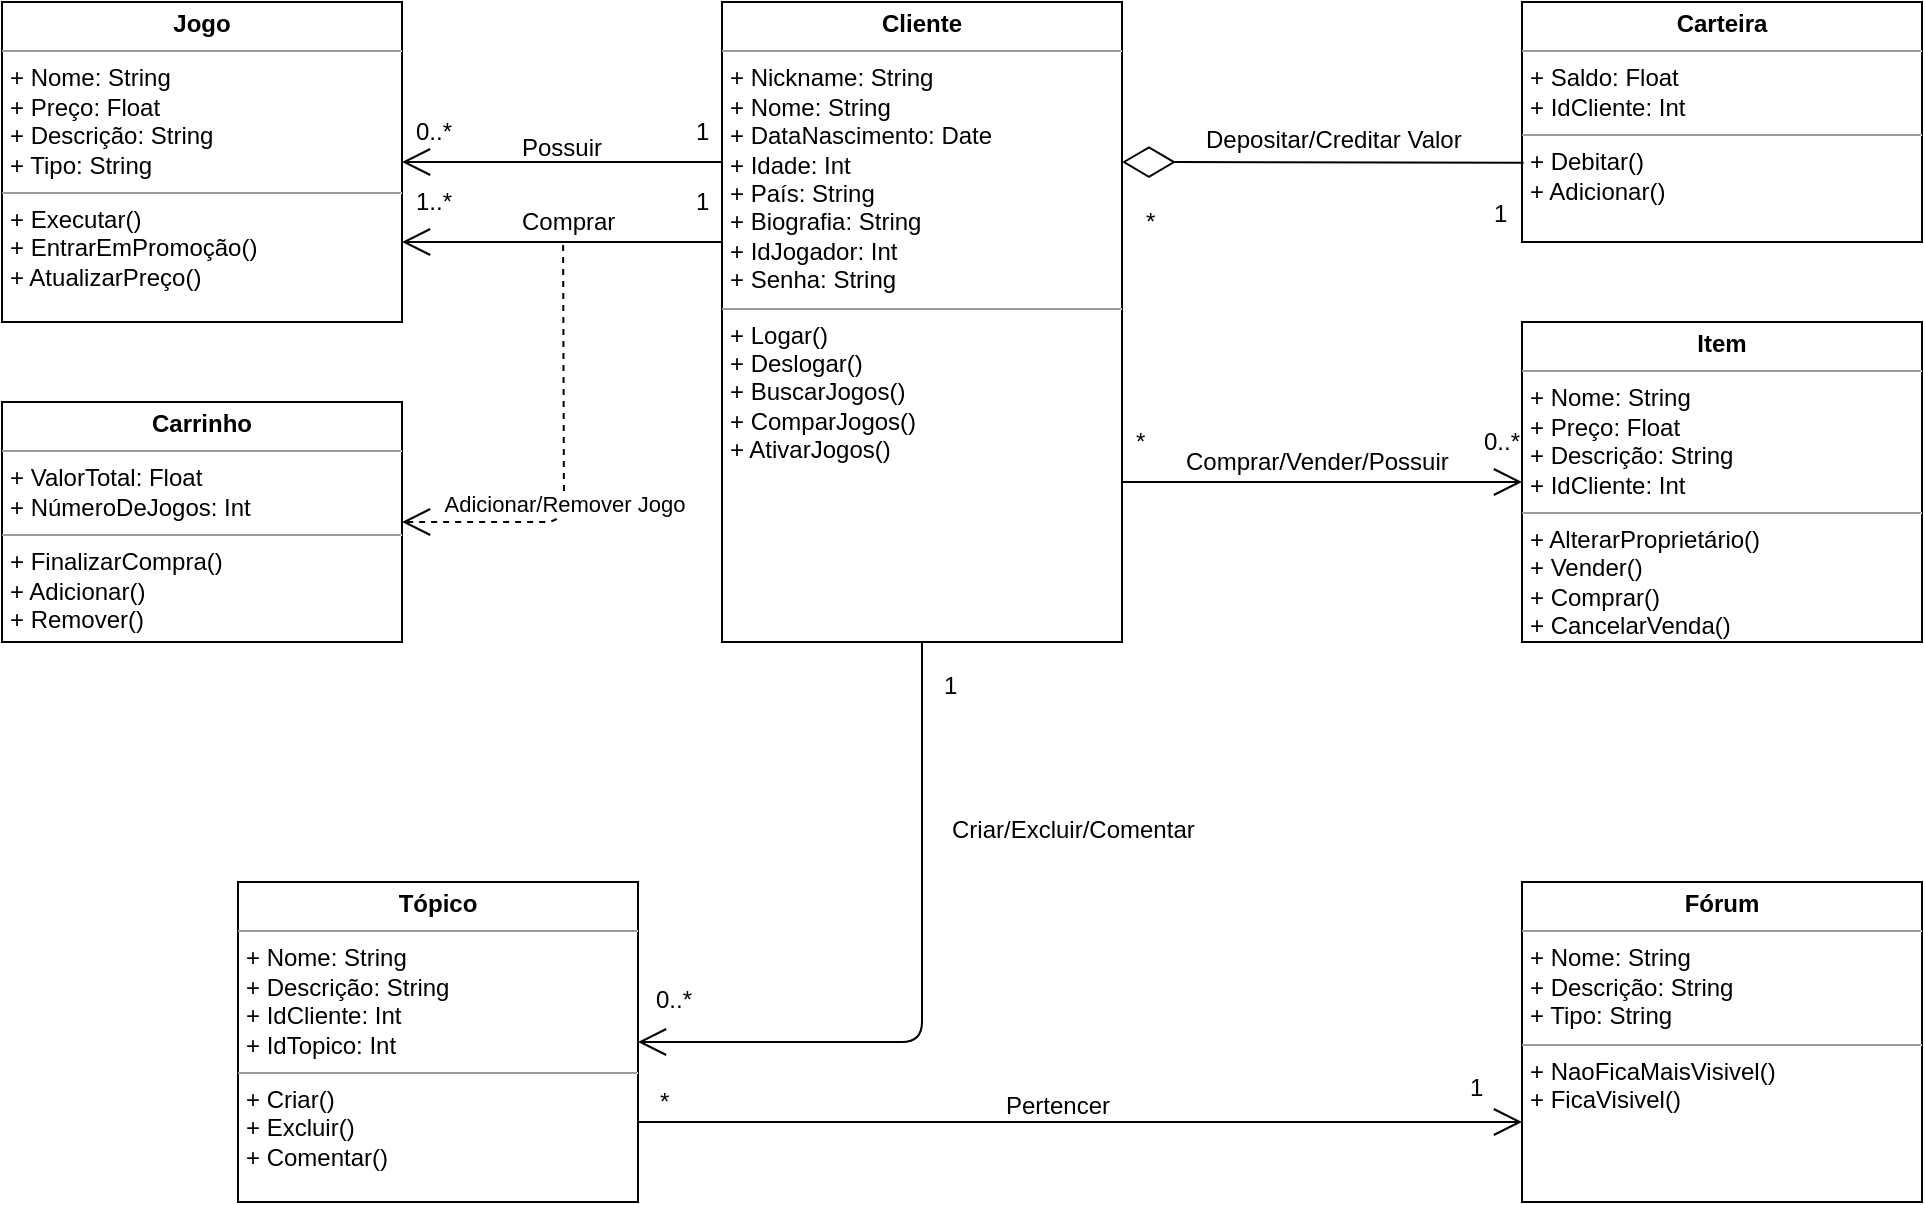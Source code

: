 <mxfile version="12.3.2" type="device" pages="2"><diagram id="l7jQZJ3xaO9dlrZFXd0_" name="Page-1"><mxGraphModel dx="1422" dy="840" grid="1" gridSize="10" guides="1" tooltips="1" connect="1" arrows="1" fold="1" page="1" pageScale="1" pageWidth="1400" pageHeight="850" math="0" shadow="0"><root><mxCell id="0"/><mxCell id="1" parent="0"/><mxCell id="XkHssPdy6YSDoEa4cmkI-1" value="&lt;p style=&quot;margin: 0px ; margin-top: 4px ; text-align: center&quot;&gt;&lt;b&gt;Cliente&lt;/b&gt;&lt;/p&gt;&lt;hr size=&quot;1&quot;&gt;&lt;p style=&quot;margin: 0px ; margin-left: 4px&quot;&gt;+ Nickname: String&lt;br&gt;+ Nome: String&lt;br&gt;+ DataNascimento: Date&lt;br&gt;+ Idade: Int&lt;br&gt;+ País: String&lt;br&gt;+ Biografia: String&lt;br&gt;+ IdJogador: Int&lt;br&gt;+ Senha: String&lt;/p&gt;&lt;hr size=&quot;1&quot;&gt;&lt;p style=&quot;margin: 0px ; margin-left: 4px&quot;&gt;+ Logar()&lt;/p&gt;&lt;p style=&quot;margin: 0px ; margin-left: 4px&quot;&gt;+ Deslogar()&lt;br&gt;+ BuscarJogos()&lt;br&gt;+ ComparJogos()&lt;br&gt;+ AtivarJogos()&lt;br&gt;&lt;/p&gt;" style="verticalAlign=top;align=left;overflow=fill;fontSize=12;fontFamily=Helvetica;html=1;" parent="1" vertex="1"><mxGeometry x="400" y="40" width="200" height="320" as="geometry"/></mxCell><mxCell id="XkHssPdy6YSDoEa4cmkI-2" value="&lt;p style=&quot;margin: 0px ; margin-top: 4px ; text-align: center&quot;&gt;&lt;b&gt;Carteira&lt;/b&gt;&lt;/p&gt;&lt;hr size=&quot;1&quot;&gt;&lt;p style=&quot;margin: 0px ; margin-left: 4px&quot;&gt;+ Saldo: Float&lt;br&gt;+ IdCliente: Int&lt;/p&gt;&lt;hr size=&quot;1&quot;&gt;&lt;p style=&quot;margin: 0px ; margin-left: 4px&quot;&gt;+ Debitar()&lt;br&gt;+ Adicionar()&lt;/p&gt;" style="verticalAlign=top;align=left;overflow=fill;fontSize=12;fontFamily=Helvetica;html=1;" parent="1" vertex="1"><mxGeometry x="800" y="40" width="200" height="120" as="geometry"/></mxCell><mxCell id="XkHssPdy6YSDoEa4cmkI-3" value="&lt;p style=&quot;margin: 0px ; margin-top: 4px ; text-align: center&quot;&gt;&lt;b&gt;Carrinho&lt;/b&gt;&lt;/p&gt;&lt;hr size=&quot;1&quot;&gt;&lt;p style=&quot;margin: 0px ; margin-left: 4px&quot;&gt;+ ValorTotal: Float&lt;br&gt;+ NúmeroDeJogos: Int&lt;/p&gt;&lt;hr size=&quot;1&quot;&gt;&lt;p style=&quot;margin: 0px ; margin-left: 4px&quot;&gt;+ FinalizarCompra()&lt;br&gt;+ Adicionar()&lt;br&gt;+ Remover()&lt;/p&gt;" style="verticalAlign=top;align=left;overflow=fill;fontSize=12;fontFamily=Helvetica;html=1;" parent="1" vertex="1"><mxGeometry x="40" y="240" width="200" height="120" as="geometry"/></mxCell><mxCell id="XkHssPdy6YSDoEa4cmkI-4" value="&lt;p style=&quot;margin: 0px ; margin-top: 4px ; text-align: center&quot;&gt;&lt;b&gt;Jogo&lt;/b&gt;&lt;/p&gt;&lt;hr size=&quot;1&quot;&gt;&lt;p style=&quot;margin: 0px ; margin-left: 4px&quot;&gt;+ Nome: String&lt;br&gt;+ Preço: Float&lt;br&gt;+ Descrição: String&lt;br&gt;+ Tipo: String&lt;/p&gt;&lt;hr size=&quot;1&quot;&gt;&lt;p style=&quot;margin: 0px ; margin-left: 4px&quot;&gt;+ Executar()&lt;br&gt;+ EntrarEmPromoção()&lt;br&gt;+ AtualizarPreço()&lt;/p&gt;" style="verticalAlign=top;align=left;overflow=fill;fontSize=12;fontFamily=Helvetica;html=1;" parent="1" vertex="1"><mxGeometry x="40" y="40" width="200" height="160" as="geometry"/></mxCell><mxCell id="XkHssPdy6YSDoEa4cmkI-5" value="&lt;p style=&quot;margin: 0px ; margin-top: 4px ; text-align: center&quot;&gt;&lt;b&gt;Tópico&lt;/b&gt;&lt;/p&gt;&lt;hr size=&quot;1&quot;&gt;&lt;p style=&quot;margin: 0px ; margin-left: 4px&quot;&gt;+ Nome: String&lt;br&gt;+ Descrição: String&lt;br&gt;+ IdCliente: Int&lt;br&gt;+ IdTopico: Int&lt;/p&gt;&lt;hr size=&quot;1&quot;&gt;&lt;p style=&quot;margin: 0px ; margin-left: 4px&quot;&gt;+ Criar()&lt;br&gt;+ Excluir()&lt;br&gt;+ Comentar()&lt;br&gt;&lt;br&gt;&lt;/p&gt;" style="verticalAlign=top;align=left;overflow=fill;fontSize=12;fontFamily=Helvetica;html=1;" parent="1" vertex="1"><mxGeometry x="158" y="480" width="200" height="160" as="geometry"/></mxCell><mxCell id="XkHssPdy6YSDoEa4cmkI-6" value="&lt;p style=&quot;margin: 0px ; margin-top: 4px ; text-align: center&quot;&gt;&lt;b&gt;Item&lt;/b&gt;&lt;/p&gt;&lt;hr size=&quot;1&quot;&gt;&lt;p style=&quot;margin: 0px ; margin-left: 4px&quot;&gt;+ Nome: String&lt;br&gt;+ Preço: Float&lt;br&gt;+ Descrição: String&lt;br&gt;+ IdCliente: Int&lt;/p&gt;&lt;hr size=&quot;1&quot;&gt;&lt;p style=&quot;margin: 0px ; margin-left: 4px&quot;&gt;+ AlterarProprietário()&lt;br&gt;+ Vender()&lt;br&gt;+ Comprar()&lt;br&gt;+ CancelarVenda()&lt;/p&gt;" style="verticalAlign=top;align=left;overflow=fill;fontSize=12;fontFamily=Helvetica;html=1;" parent="1" vertex="1"><mxGeometry x="800" y="200" width="200" height="160" as="geometry"/></mxCell><mxCell id="XkHssPdy6YSDoEa4cmkI-7" value="&lt;p style=&quot;margin: 0px ; margin-top: 4px ; text-align: center&quot;&gt;&lt;b&gt;Fórum&lt;/b&gt;&lt;/p&gt;&lt;hr size=&quot;1&quot;&gt;&lt;p style=&quot;margin: 0px ; margin-left: 4px&quot;&gt;+ Nome: String&lt;br&gt;+ Descrição: String&lt;br&gt;+ Tipo: String&lt;/p&gt;&lt;hr size=&quot;1&quot;&gt;&lt;p style=&quot;margin: 0px ; margin-left: 4px&quot;&gt;+ NaoFicaMaisVisivel()&lt;br&gt;+ FicaVisivel()&lt;/p&gt;" style="verticalAlign=top;align=left;overflow=fill;fontSize=12;fontFamily=Helvetica;html=1;" parent="1" vertex="1"><mxGeometry x="800" y="480" width="200" height="160" as="geometry"/></mxCell><mxCell id="XkHssPdy6YSDoEa4cmkI-8" value="" style="endArrow=diamondThin;endFill=0;endSize=24;html=1;exitX=0.004;exitY=0.67;exitDx=0;exitDy=0;exitPerimeter=0;" parent="1" source="XkHssPdy6YSDoEa4cmkI-2" edge="1"><mxGeometry width="160" relative="1" as="geometry"><mxPoint x="610" y="190" as="sourcePoint"/><mxPoint x="600" y="120" as="targetPoint"/></mxGeometry></mxCell><mxCell id="XkHssPdy6YSDoEa4cmkI-9" value="Depositar/Creditar Valor" style="text;html=1;resizable=0;points=[];autosize=1;align=left;verticalAlign=top;spacingTop=-4;" parent="1" vertex="1"><mxGeometry x="640" y="99" width="140" height="20" as="geometry"/></mxCell><mxCell id="XkHssPdy6YSDoEa4cmkI-11" value="*" style="text;html=1;resizable=0;points=[];autosize=1;align=left;verticalAlign=top;spacingTop=-4;" parent="1" vertex="1"><mxGeometry x="610" y="140" width="20" height="20" as="geometry"/></mxCell><mxCell id="XkHssPdy6YSDoEa4cmkI-12" value="1" style="text;html=1;resizable=0;points=[];autosize=1;align=left;verticalAlign=top;spacingTop=-4;" parent="1" vertex="1"><mxGeometry x="784" y="136" width="20" height="20" as="geometry"/></mxCell><mxCell id="XkHssPdy6YSDoEa4cmkI-13" value="" style="endArrow=open;endFill=1;endSize=12;html=1;exitX=0;exitY=0.25;exitDx=0;exitDy=0;entryX=1;entryY=0.5;entryDx=0;entryDy=0;" parent="1" source="XkHssPdy6YSDoEa4cmkI-1" target="XkHssPdy6YSDoEa4cmkI-4" edge="1"><mxGeometry width="160" relative="1" as="geometry"><mxPoint x="260" y="120" as="sourcePoint"/><mxPoint x="420" y="120" as="targetPoint"/></mxGeometry></mxCell><mxCell id="XkHssPdy6YSDoEa4cmkI-14" value="Possuir" style="text;html=1;resizable=0;points=[];autosize=1;align=left;verticalAlign=top;spacingTop=-4;" parent="1" vertex="1"><mxGeometry x="298" y="103" width="60" height="20" as="geometry"/></mxCell><mxCell id="XkHssPdy6YSDoEa4cmkI-15" value="0..*" style="text;html=1;resizable=0;points=[];autosize=1;align=left;verticalAlign=top;spacingTop=-4;" parent="1" vertex="1"><mxGeometry x="245" y="95" width="30" height="20" as="geometry"/></mxCell><mxCell id="XkHssPdy6YSDoEa4cmkI-16" value="1" style="text;html=1;resizable=0;points=[];autosize=1;align=left;verticalAlign=top;spacingTop=-4;" parent="1" vertex="1"><mxGeometry x="385" y="95" width="20" height="20" as="geometry"/></mxCell><mxCell id="XkHssPdy6YSDoEa4cmkI-19" value="" style="endArrow=open;endFill=1;endSize=12;html=1;entryX=1;entryY=0.75;entryDx=0;entryDy=0;exitX=0.002;exitY=0.375;exitDx=0;exitDy=0;exitPerimeter=0;" parent="1" source="XkHssPdy6YSDoEa4cmkI-1" target="XkHssPdy6YSDoEa4cmkI-4" edge="1"><mxGeometry width="160" relative="1" as="geometry"><mxPoint x="397" y="160" as="sourcePoint"/><mxPoint x="242" y="283" as="targetPoint"/></mxGeometry></mxCell><mxCell id="XkHssPdy6YSDoEa4cmkI-21" value="Comprar" style="text;html=1;resizable=0;points=[];autosize=1;align=left;verticalAlign=top;spacingTop=-4;" parent="1" vertex="1"><mxGeometry x="298" y="140" width="60" height="20" as="geometry"/></mxCell><mxCell id="XkHssPdy6YSDoEa4cmkI-22" value="1..*" style="text;html=1;resizable=0;points=[];autosize=1;align=left;verticalAlign=top;spacingTop=-4;" parent="1" vertex="1"><mxGeometry x="245" y="130" width="30" height="20" as="geometry"/></mxCell><mxCell id="XkHssPdy6YSDoEa4cmkI-23" value="1" style="text;html=1;resizable=0;points=[];autosize=1;align=left;verticalAlign=top;spacingTop=-4;" parent="1" vertex="1"><mxGeometry x="385" y="130" width="20" height="20" as="geometry"/></mxCell><mxCell id="XkHssPdy6YSDoEa4cmkI-24" value="Adicionar/Remover Jogo" style="endArrow=open;endSize=12;dashed=1;html=1;entryX=1;entryY=0.5;entryDx=0;entryDy=0;exitX=0.376;exitY=1.077;exitDx=0;exitDy=0;exitPerimeter=0;" parent="1" source="XkHssPdy6YSDoEa4cmkI-21" target="XkHssPdy6YSDoEa4cmkI-3" edge="1"><mxGeometry x="0.174" width="160" relative="1" as="geometry"><mxPoint x="320" y="190" as="sourcePoint"/><mxPoint x="350" y="220" as="targetPoint"/><Array as="points"><mxPoint x="321" y="300"/></Array><mxPoint as="offset"/></mxGeometry></mxCell><mxCell id="XkHssPdy6YSDoEa4cmkI-26" value="" style="endArrow=open;endFill=1;endSize=12;html=1;entryX=0;entryY=0.5;entryDx=0;entryDy=0;exitX=1;exitY=0.75;exitDx=0;exitDy=0;" parent="1" source="XkHssPdy6YSDoEa4cmkI-1" target="XkHssPdy6YSDoEa4cmkI-6" edge="1"><mxGeometry width="160" relative="1" as="geometry"><mxPoint x="719.81" y="419.81" as="sourcePoint"/><mxPoint x="559.81" y="419.81" as="targetPoint"/></mxGeometry></mxCell><mxCell id="XkHssPdy6YSDoEa4cmkI-27" value="Comprar/Vender/Possuir" style="text;html=1;resizable=0;points=[];autosize=1;align=left;verticalAlign=top;spacingTop=-4;" parent="1" vertex="1"><mxGeometry x="630" y="260" width="150" height="20" as="geometry"/></mxCell><mxCell id="XkHssPdy6YSDoEa4cmkI-28" value="*" style="text;html=1;resizable=0;points=[];autosize=1;align=left;verticalAlign=top;spacingTop=-4;" parent="1" vertex="1"><mxGeometry x="605" y="250" width="20" height="20" as="geometry"/></mxCell><mxCell id="XkHssPdy6YSDoEa4cmkI-29" value="0..*" style="text;html=1;resizable=0;points=[];autosize=1;align=left;verticalAlign=top;spacingTop=-4;" parent="1" vertex="1"><mxGeometry x="779" y="250" width="30" height="20" as="geometry"/></mxCell><mxCell id="XkHssPdy6YSDoEa4cmkI-30" value="" style="endArrow=open;endFill=1;endSize=12;html=1;entryX=1;entryY=0.5;entryDx=0;entryDy=0;exitX=0.5;exitY=1;exitDx=0;exitDy=0;" parent="1" source="XkHssPdy6YSDoEa4cmkI-1" target="XkHssPdy6YSDoEa4cmkI-5" edge="1"><mxGeometry width="160" relative="1" as="geometry"><mxPoint x="380" y="510" as="sourcePoint"/><mxPoint x="580" y="510" as="targetPoint"/><Array as="points"><mxPoint x="500" y="560"/></Array></mxGeometry></mxCell><mxCell id="XkHssPdy6YSDoEa4cmkI-31" value="Criar/Excluir/Comentar" style="text;html=1;resizable=0;points=[];autosize=1;align=left;verticalAlign=top;spacingTop=-4;" parent="1" vertex="1"><mxGeometry x="513" y="444" width="140" height="20" as="geometry"/></mxCell><mxCell id="XkHssPdy6YSDoEa4cmkI-35" value="1" style="text;html=1;resizable=0;points=[];autosize=1;align=left;verticalAlign=top;spacingTop=-4;" parent="1" vertex="1"><mxGeometry x="509" y="372" width="20" height="20" as="geometry"/></mxCell><mxCell id="XkHssPdy6YSDoEa4cmkI-36" value="0..*" style="text;html=1;resizable=0;points=[];autosize=1;align=left;verticalAlign=top;spacingTop=-4;" parent="1" vertex="1"><mxGeometry x="365" y="529" width="30" height="20" as="geometry"/></mxCell><mxCell id="XkHssPdy6YSDoEa4cmkI-38" value="" style="endArrow=open;endFill=1;endSize=12;html=1;entryX=0;entryY=0.75;entryDx=0;entryDy=0;exitX=1;exitY=0.75;exitDx=0;exitDy=0;" parent="1" source="XkHssPdy6YSDoEa4cmkI-5" target="XkHssPdy6YSDoEa4cmkI-7" edge="1"><mxGeometry width="160" relative="1" as="geometry"><mxPoint x="450" y="600" as="sourcePoint"/><mxPoint x="650" y="600" as="targetPoint"/></mxGeometry></mxCell><mxCell id="XkHssPdy6YSDoEa4cmkI-39" value="Pertencer" style="text;html=1;resizable=0;points=[];autosize=1;align=left;verticalAlign=top;spacingTop=-4;" parent="1" vertex="1"><mxGeometry x="540" y="582" width="70" height="20" as="geometry"/></mxCell><mxCell id="XkHssPdy6YSDoEa4cmkI-40" value="1" style="text;html=1;resizable=0;points=[];autosize=1;align=left;verticalAlign=top;spacingTop=-4;" parent="1" vertex="1"><mxGeometry x="772" y="573" width="20" height="20" as="geometry"/></mxCell><mxCell id="XkHssPdy6YSDoEa4cmkI-41" value="*" style="text;html=1;resizable=0;points=[];autosize=1;align=left;verticalAlign=top;spacingTop=-4;" parent="1" vertex="1"><mxGeometry x="367" y="580" width="20" height="20" as="geometry"/></mxCell></root></mxGraphModel></diagram><diagram id="gAzX0fLdpDhb4cm0cO5s" name="Page-2"><mxGraphModel dx="868" dy="548" grid="1" gridSize="10" guides="1" tooltips="1" connect="1" arrows="1" fold="1" page="1" pageScale="1" pageWidth="1400" pageHeight="850" math="0" shadow="0"><root><mxCell id="K2y3ylr3T_B92By8knuf-0"/><mxCell id="K2y3ylr3T_B92By8knuf-1" parent="K2y3ylr3T_B92By8knuf-0"/></root></mxGraphModel></diagram></mxfile>
